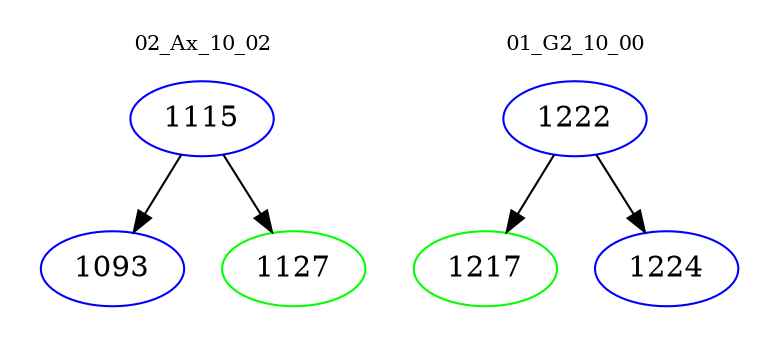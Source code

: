 digraph{
subgraph cluster_0 {
color = white
label = "02_Ax_10_02";
fontsize=10;
T0_1115 [label="1115", color="blue"]
T0_1115 -> T0_1093 [color="black"]
T0_1093 [label="1093", color="blue"]
T0_1115 -> T0_1127 [color="black"]
T0_1127 [label="1127", color="green"]
}
subgraph cluster_1 {
color = white
label = "01_G2_10_00";
fontsize=10;
T1_1222 [label="1222", color="blue"]
T1_1222 -> T1_1217 [color="black"]
T1_1217 [label="1217", color="green"]
T1_1222 -> T1_1224 [color="black"]
T1_1224 [label="1224", color="blue"]
}
}
